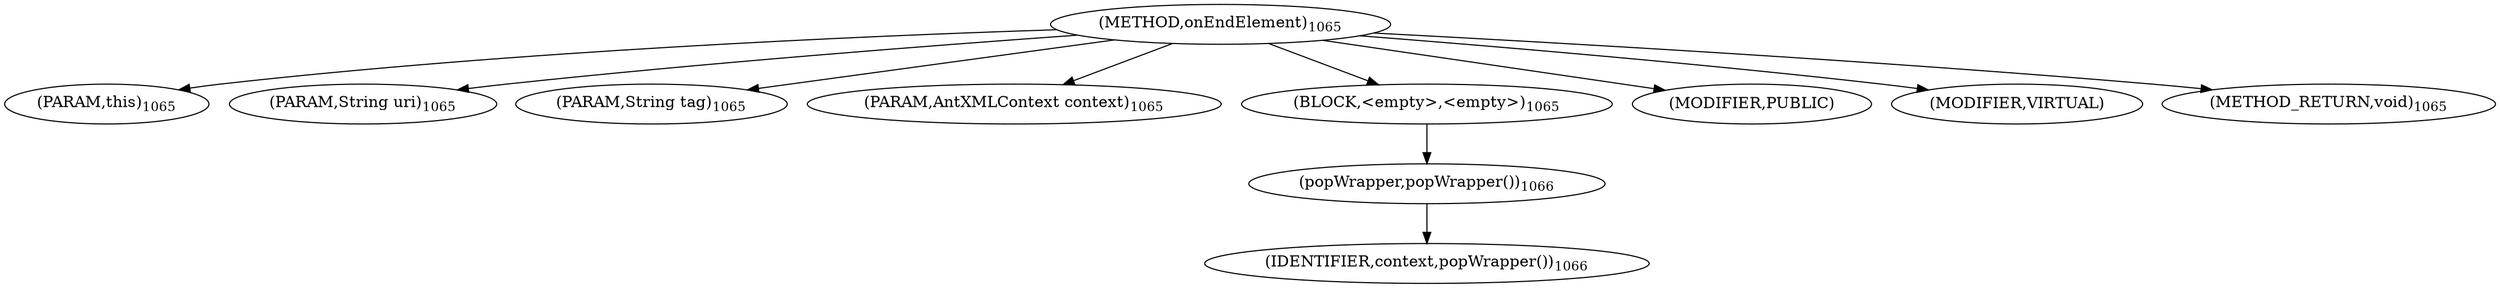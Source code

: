 digraph "onEndElement" {  
"2064" [label = <(METHOD,onEndElement)<SUB>1065</SUB>> ]
"2065" [label = <(PARAM,this)<SUB>1065</SUB>> ]
"2066" [label = <(PARAM,String uri)<SUB>1065</SUB>> ]
"2067" [label = <(PARAM,String tag)<SUB>1065</SUB>> ]
"2068" [label = <(PARAM,AntXMLContext context)<SUB>1065</SUB>> ]
"2069" [label = <(BLOCK,&lt;empty&gt;,&lt;empty&gt;)<SUB>1065</SUB>> ]
"2070" [label = <(popWrapper,popWrapper())<SUB>1066</SUB>> ]
"2071" [label = <(IDENTIFIER,context,popWrapper())<SUB>1066</SUB>> ]
"2072" [label = <(MODIFIER,PUBLIC)> ]
"2073" [label = <(MODIFIER,VIRTUAL)> ]
"2074" [label = <(METHOD_RETURN,void)<SUB>1065</SUB>> ]
  "2064" -> "2065" 
  "2064" -> "2066" 
  "2064" -> "2067" 
  "2064" -> "2068" 
  "2064" -> "2069" 
  "2064" -> "2072" 
  "2064" -> "2073" 
  "2064" -> "2074" 
  "2069" -> "2070" 
  "2070" -> "2071" 
}
